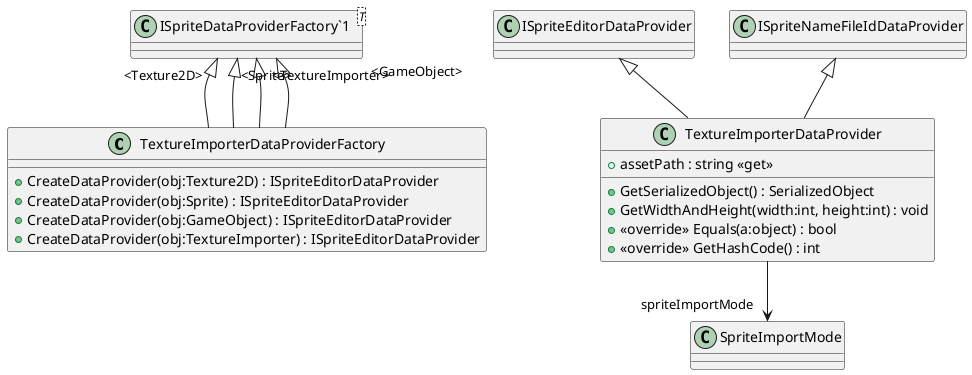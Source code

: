 @startuml
class TextureImporterDataProviderFactory {
    + CreateDataProvider(obj:Texture2D) : ISpriteEditorDataProvider
    + CreateDataProvider(obj:Sprite) : ISpriteEditorDataProvider
    + CreateDataProvider(obj:GameObject) : ISpriteEditorDataProvider
    + CreateDataProvider(obj:TextureImporter) : ISpriteEditorDataProvider
}
class TextureImporterDataProvider {
    + GetSerializedObject() : SerializedObject
    + assetPath : string <<get>>
    + GetWidthAndHeight(width:int, height:int) : void
    + <<override>> Equals(a:object) : bool
    + <<override>> GetHashCode() : int
}
class "ISpriteDataProviderFactory`1"<T> {
}
"ISpriteDataProviderFactory`1" "<Texture2D>" <|-- TextureImporterDataProviderFactory
"ISpriteDataProviderFactory`1" "<Sprite>" <|-- TextureImporterDataProviderFactory
"ISpriteDataProviderFactory`1" "<TextureImporter>" <|-- TextureImporterDataProviderFactory
"ISpriteDataProviderFactory`1" "<GameObject>" <|-- TextureImporterDataProviderFactory
ISpriteEditorDataProvider <|-- TextureImporterDataProvider
ISpriteNameFileIdDataProvider <|-- TextureImporterDataProvider
TextureImporterDataProvider --> "spriteImportMode" SpriteImportMode
@enduml
